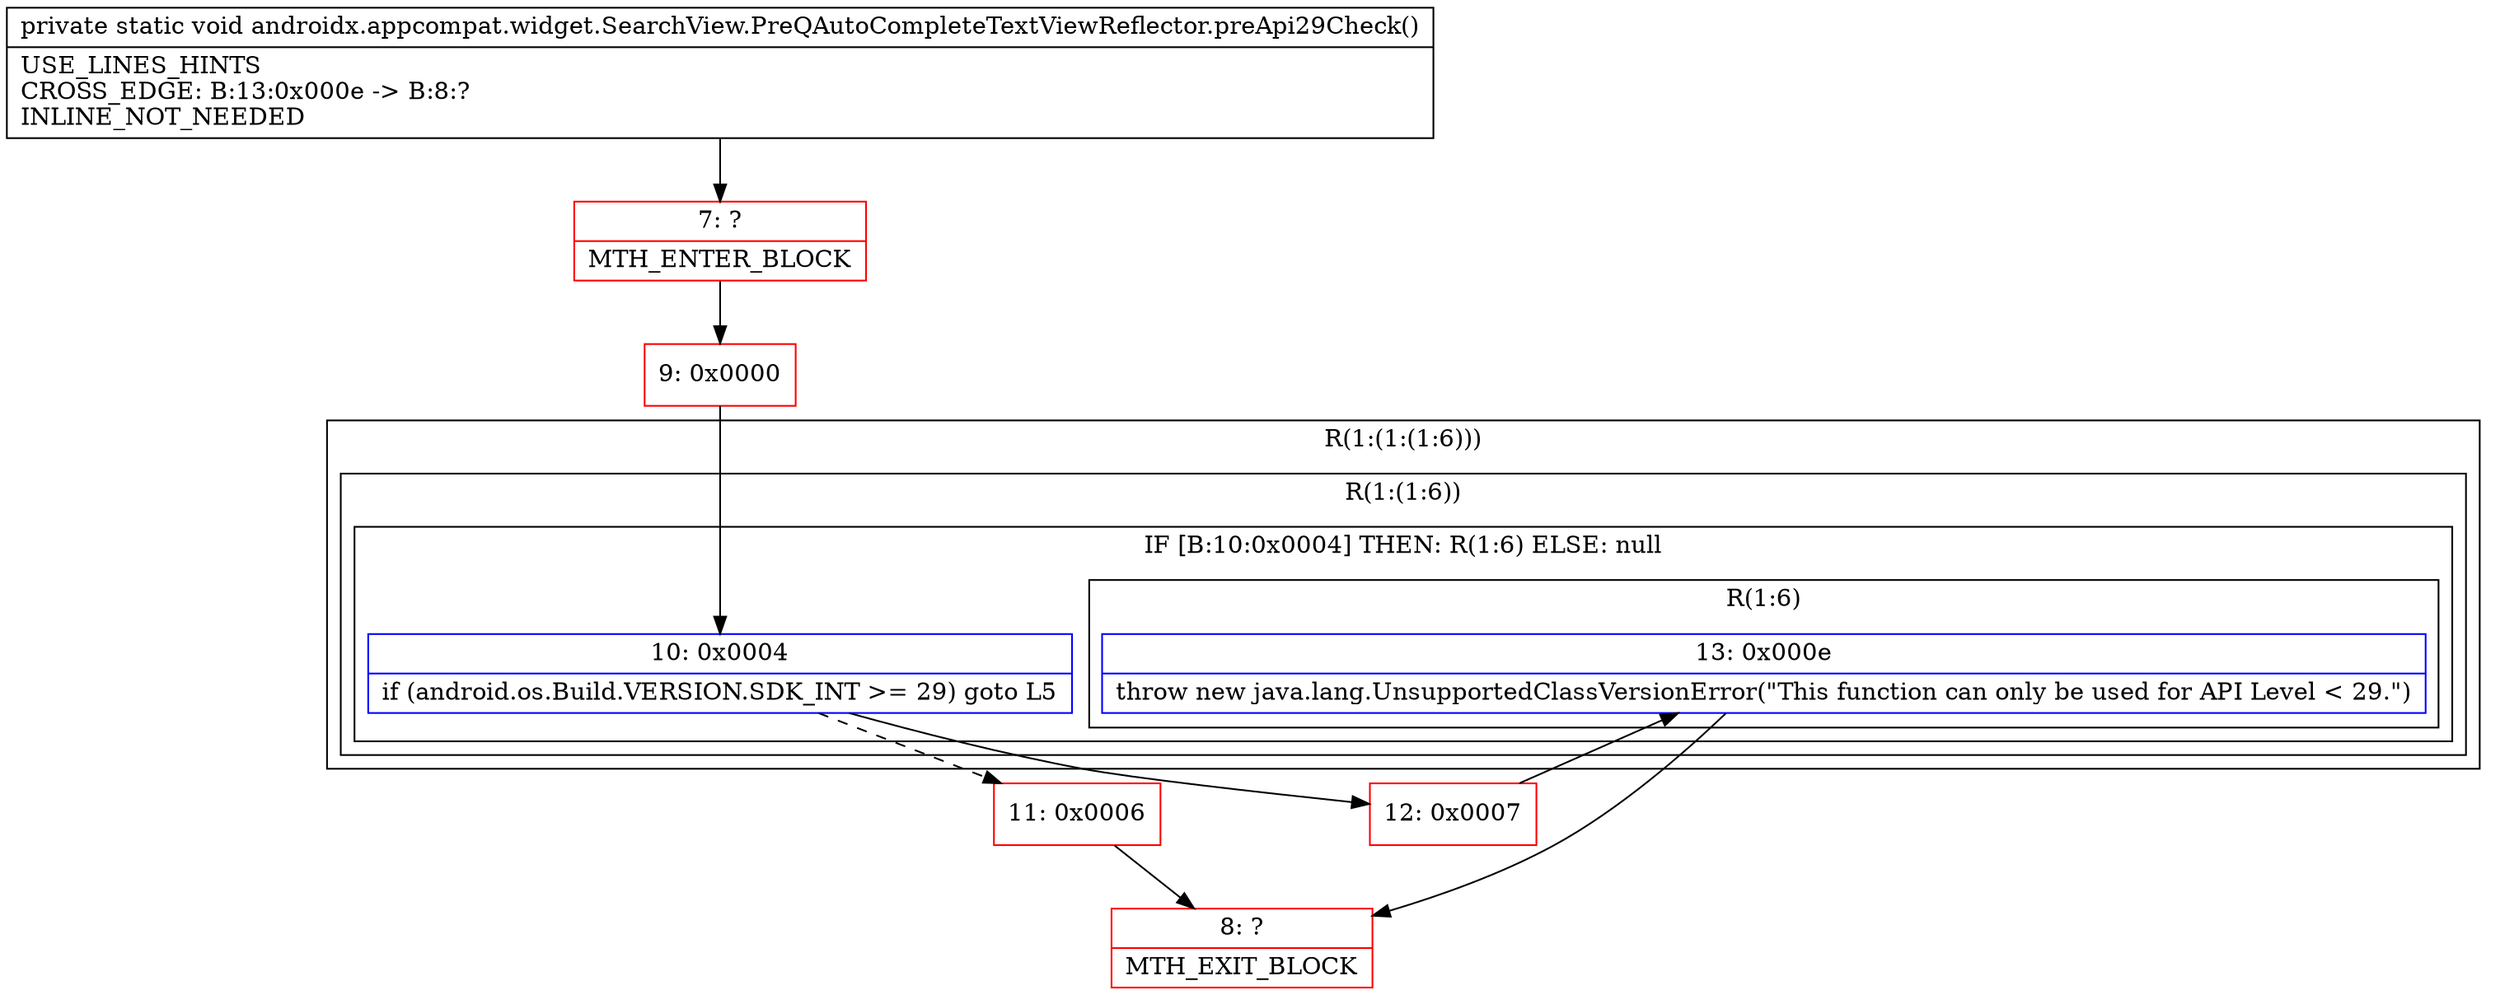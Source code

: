 digraph "CFG forandroidx.appcompat.widget.SearchView.PreQAutoCompleteTextViewReflector.preApi29Check()V" {
subgraph cluster_Region_1032570348 {
label = "R(1:(1:(1:6)))";
node [shape=record,color=blue];
subgraph cluster_Region_1062474579 {
label = "R(1:(1:6))";
node [shape=record,color=blue];
subgraph cluster_IfRegion_1647313131 {
label = "IF [B:10:0x0004] THEN: R(1:6) ELSE: null";
node [shape=record,color=blue];
Node_10 [shape=record,label="{10\:\ 0x0004|if (android.os.Build.VERSION.SDK_INT \>= 29) goto L5\l}"];
subgraph cluster_Region_226522775 {
label = "R(1:6)";
node [shape=record,color=blue];
Node_13 [shape=record,label="{13\:\ 0x000e|throw new java.lang.UnsupportedClassVersionError(\"This function can only be used for API Level \< 29.\")\l}"];
}
}
}
}
Node_7 [shape=record,color=red,label="{7\:\ ?|MTH_ENTER_BLOCK\l}"];
Node_9 [shape=record,color=red,label="{9\:\ 0x0000}"];
Node_11 [shape=record,color=red,label="{11\:\ 0x0006}"];
Node_8 [shape=record,color=red,label="{8\:\ ?|MTH_EXIT_BLOCK\l}"];
Node_12 [shape=record,color=red,label="{12\:\ 0x0007}"];
MethodNode[shape=record,label="{private static void androidx.appcompat.widget.SearchView.PreQAutoCompleteTextViewReflector.preApi29Check()  | USE_LINES_HINTS\lCROSS_EDGE: B:13:0x000e \-\> B:8:?\lINLINE_NOT_NEEDED\l}"];
MethodNode -> Node_7;Node_10 -> Node_11[style=dashed];
Node_10 -> Node_12;
Node_13 -> Node_8;
Node_7 -> Node_9;
Node_9 -> Node_10;
Node_11 -> Node_8;
Node_12 -> Node_13;
}

